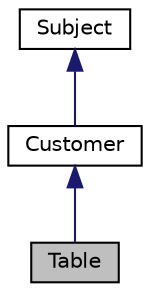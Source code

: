 digraph "Table"
{
 // LATEX_PDF_SIZE
  edge [fontname="Helvetica",fontsize="10",labelfontname="Helvetica",labelfontsize="10"];
  node [fontname="Helvetica",fontsize="10",shape=record];
  Node1 [label="Table",height=0.2,width=0.4,color="black", fillcolor="grey75", style="filled", fontcolor="black",tooltip="The Table class represents a dining table in the restaurant."];
  Node2 -> Node1 [dir="back",color="midnightblue",fontsize="10",style="solid",fontname="Helvetica"];
  Node2 [label="Customer",height=0.2,width=0.4,color="black", fillcolor="white", style="filled",URL="$classCustomer.html",tooltip="The Customer class is a concrete subject in the observer pattern."];
  Node3 -> Node2 [dir="back",color="midnightblue",fontsize="10",style="solid",fontname="Helvetica"];
  Node3 [label="Subject",height=0.2,width=0.4,color="black", fillcolor="white", style="filled",URL="$classSubject.html",tooltip="The Subject class represents the subject of the observer pattern."];
}
